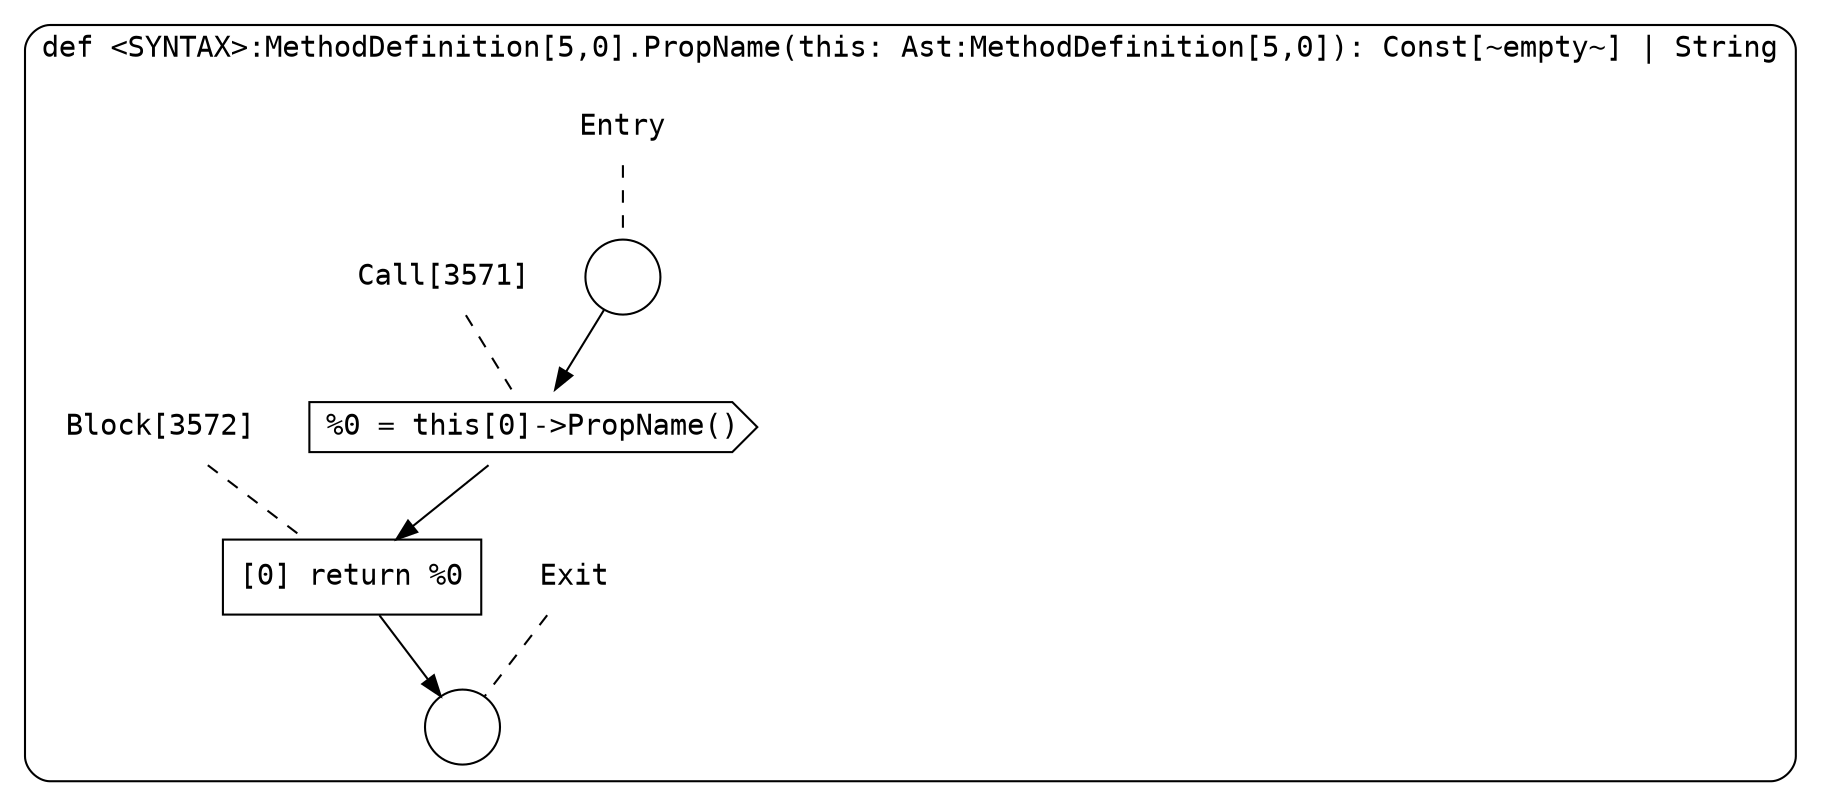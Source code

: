 digraph {
  graph [fontname = "Consolas"]
  node [fontname = "Consolas"]
  edge [fontname = "Consolas"]
  subgraph cluster965 {
    label = "def <SYNTAX>:MethodDefinition[5,0].PropName(this: Ast:MethodDefinition[5,0]): Const[~empty~] | String"
    style = rounded
    cluster965_entry_name [shape=none, label=<<font color="black">Entry</font>>]
    cluster965_entry_name -> cluster965_entry [arrowhead=none, color="black", style=dashed]
    cluster965_entry [shape=circle label=" " color="black" fillcolor="white" style=filled]
    cluster965_entry -> node3571 [color="black"]
    cluster965_exit_name [shape=none, label=<<font color="black">Exit</font>>]
    cluster965_exit_name -> cluster965_exit [arrowhead=none, color="black", style=dashed]
    cluster965_exit [shape=circle label=" " color="black" fillcolor="white" style=filled]
    node3571_name [shape=none, label=<<font color="black">Call[3571]</font>>]
    node3571_name -> node3571 [arrowhead=none, color="black", style=dashed]
    node3571 [shape=cds, label=<<font color="black">%0 = this[0]-&gt;PropName()</font>> color="black" fillcolor="white", style=filled]
    node3571 -> node3572 [color="black"]
    node3572_name [shape=none, label=<<font color="black">Block[3572]</font>>]
    node3572_name -> node3572 [arrowhead=none, color="black", style=dashed]
    node3572 [shape=box, label=<<font color="black">[0] return %0<BR ALIGN="LEFT"/></font>> color="black" fillcolor="white", style=filled]
    node3572 -> cluster965_exit [color="black"]
  }
}